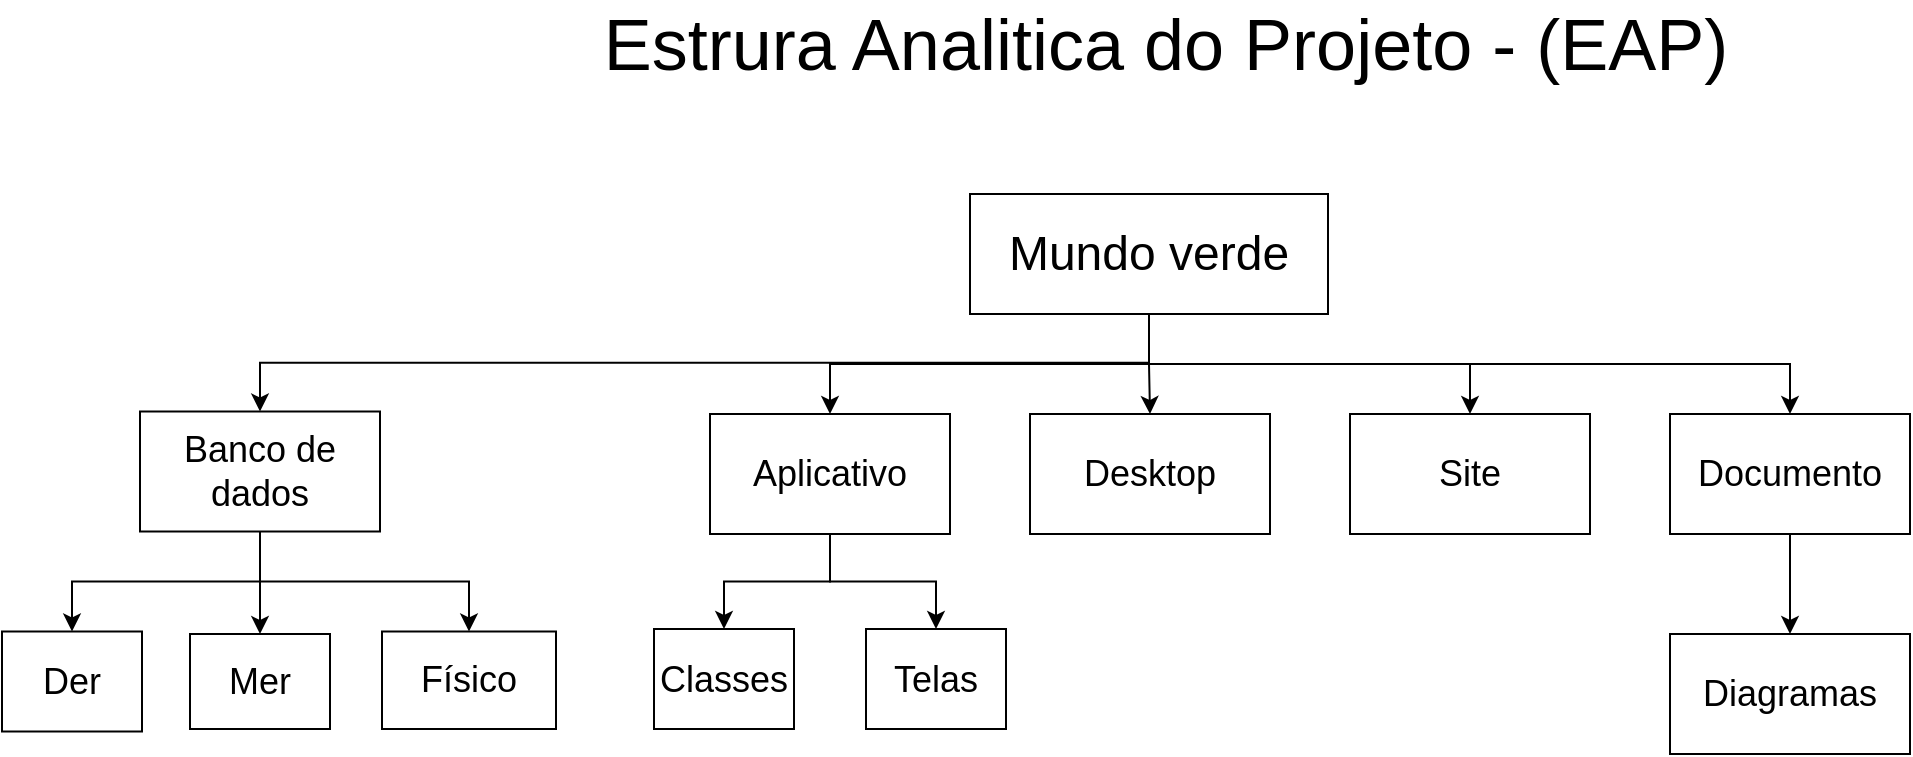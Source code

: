 <mxfile version="24.8.3">
  <diagram name="Página-1" id="abJAQa0zbJsf09PqhtKi">
    <mxGraphModel dx="1941" dy="600" grid="1" gridSize="10" guides="1" tooltips="1" connect="1" arrows="1" fold="1" page="1" pageScale="1" pageWidth="827" pageHeight="1169" math="0" shadow="0">
      <root>
        <mxCell id="0" />
        <mxCell id="1" parent="0" />
        <mxCell id="xKaJrzAjjyIe3hL2cJAd-5" style="edgeStyle=orthogonalEdgeStyle;rounded=0;orthogonalLoop=1;jettySize=auto;html=1;exitX=0.5;exitY=1;exitDx=0;exitDy=0;entryX=0.5;entryY=0;entryDx=0;entryDy=0;" parent="1" source="xKaJrzAjjyIe3hL2cJAd-1" target="xKaJrzAjjyIe3hL2cJAd-2" edge="1">
          <mxGeometry relative="1" as="geometry" />
        </mxCell>
        <mxCell id="xKaJrzAjjyIe3hL2cJAd-6" style="edgeStyle=orthogonalEdgeStyle;rounded=0;orthogonalLoop=1;jettySize=auto;html=1;exitX=0.5;exitY=1;exitDx=0;exitDy=0;entryX=0.5;entryY=0;entryDx=0;entryDy=0;" parent="1" source="xKaJrzAjjyIe3hL2cJAd-1" target="xKaJrzAjjyIe3hL2cJAd-3" edge="1">
          <mxGeometry relative="1" as="geometry" />
        </mxCell>
        <mxCell id="xKaJrzAjjyIe3hL2cJAd-7" style="edgeStyle=orthogonalEdgeStyle;rounded=0;orthogonalLoop=1;jettySize=auto;html=1;exitX=0.5;exitY=1;exitDx=0;exitDy=0;entryX=0.5;entryY=0;entryDx=0;entryDy=0;" parent="1" source="xKaJrzAjjyIe3hL2cJAd-1" target="xKaJrzAjjyIe3hL2cJAd-4" edge="1">
          <mxGeometry relative="1" as="geometry" />
        </mxCell>
        <mxCell id="xKaJrzAjjyIe3hL2cJAd-11" style="edgeStyle=orthogonalEdgeStyle;rounded=0;orthogonalLoop=1;jettySize=auto;html=1;exitX=0.5;exitY=1;exitDx=0;exitDy=0;" parent="1" source="xKaJrzAjjyIe3hL2cJAd-1" target="xKaJrzAjjyIe3hL2cJAd-10" edge="1">
          <mxGeometry relative="1" as="geometry" />
        </mxCell>
        <mxCell id="xKaJrzAjjyIe3hL2cJAd-15" style="edgeStyle=orthogonalEdgeStyle;rounded=0;orthogonalLoop=1;jettySize=auto;html=1;exitX=0.5;exitY=1;exitDx=0;exitDy=0;entryX=0.5;entryY=0;entryDx=0;entryDy=0;" parent="1" source="xKaJrzAjjyIe3hL2cJAd-1" target="xKaJrzAjjyIe3hL2cJAd-14" edge="1">
          <mxGeometry relative="1" as="geometry" />
        </mxCell>
        <mxCell id="xKaJrzAjjyIe3hL2cJAd-1" value="&lt;font style=&quot;font-size: 24px;&quot;&gt;Mundo verde&lt;/font&gt;" style="rounded=0;whiteSpace=wrap;html=1;" parent="1" vertex="1">
          <mxGeometry x="324" y="140" width="179" height="60" as="geometry" />
        </mxCell>
        <mxCell id="4_yljVjoFN_C8JLcjR28-9" style="edgeStyle=orthogonalEdgeStyle;rounded=0;orthogonalLoop=1;jettySize=auto;html=1;exitX=0.5;exitY=1;exitDx=0;exitDy=0;entryX=0.5;entryY=0;entryDx=0;entryDy=0;" edge="1" parent="1" source="xKaJrzAjjyIe3hL2cJAd-2" target="4_yljVjoFN_C8JLcjR28-7">
          <mxGeometry relative="1" as="geometry" />
        </mxCell>
        <mxCell id="4_yljVjoFN_C8JLcjR28-10" style="edgeStyle=orthogonalEdgeStyle;rounded=0;orthogonalLoop=1;jettySize=auto;html=1;exitX=0.5;exitY=1;exitDx=0;exitDy=0;entryX=0.5;entryY=0;entryDx=0;entryDy=0;" edge="1" parent="1" source="xKaJrzAjjyIe3hL2cJAd-2" target="4_yljVjoFN_C8JLcjR28-8">
          <mxGeometry relative="1" as="geometry" />
        </mxCell>
        <mxCell id="xKaJrzAjjyIe3hL2cJAd-2" value="&lt;font style=&quot;font-size: 18px;&quot;&gt;Aplicativo&lt;/font&gt;" style="rounded=0;whiteSpace=wrap;html=1;" parent="1" vertex="1">
          <mxGeometry x="194" y="250" width="120" height="60" as="geometry" />
        </mxCell>
        <mxCell id="xKaJrzAjjyIe3hL2cJAd-3" value="&lt;font style=&quot;font-size: 18px;&quot;&gt;Desktop&lt;/font&gt;" style="rounded=0;whiteSpace=wrap;html=1;" parent="1" vertex="1">
          <mxGeometry x="354" y="250" width="120" height="60" as="geometry" />
        </mxCell>
        <mxCell id="xKaJrzAjjyIe3hL2cJAd-4" value="&lt;span style=&quot;font-size: 18px;&quot;&gt;Site&lt;/span&gt;" style="rounded=0;whiteSpace=wrap;html=1;" parent="1" vertex="1">
          <mxGeometry x="514" y="250" width="120" height="60" as="geometry" />
        </mxCell>
        <mxCell id="xKaJrzAjjyIe3hL2cJAd-8" value="&lt;font style=&quot;font-size: 36px;&quot;&gt;Estrura Analitica do Projeto - (EAP)&lt;/font&gt;" style="text;html=1;align=center;verticalAlign=middle;whiteSpace=wrap;rounded=0;" parent="1" vertex="1">
          <mxGeometry x="137" y="50" width="570" height="30" as="geometry" />
        </mxCell>
        <mxCell id="xKaJrzAjjyIe3hL2cJAd-13" style="edgeStyle=orthogonalEdgeStyle;rounded=0;orthogonalLoop=1;jettySize=auto;html=1;exitX=0.5;exitY=1;exitDx=0;exitDy=0;" parent="1" source="xKaJrzAjjyIe3hL2cJAd-10" target="xKaJrzAjjyIe3hL2cJAd-12" edge="1">
          <mxGeometry relative="1" as="geometry" />
        </mxCell>
        <mxCell id="xKaJrzAjjyIe3hL2cJAd-10" value="&lt;span style=&quot;font-size: 18px;&quot;&gt;Documento&lt;/span&gt;" style="rounded=0;whiteSpace=wrap;html=1;" parent="1" vertex="1">
          <mxGeometry x="674" y="250" width="120" height="60" as="geometry" />
        </mxCell>
        <mxCell id="xKaJrzAjjyIe3hL2cJAd-12" value="&lt;span style=&quot;font-size: 18px;&quot;&gt;Diagramas&lt;/span&gt;" style="rounded=0;whiteSpace=wrap;html=1;" parent="1" vertex="1">
          <mxGeometry x="674" y="360" width="120" height="60" as="geometry" />
        </mxCell>
        <mxCell id="4_yljVjoFN_C8JLcjR28-4" style="edgeStyle=orthogonalEdgeStyle;rounded=0;orthogonalLoop=1;jettySize=auto;html=1;exitX=0.5;exitY=1;exitDx=0;exitDy=0;entryX=0.5;entryY=0;entryDx=0;entryDy=0;" edge="1" parent="1" source="xKaJrzAjjyIe3hL2cJAd-14" target="4_yljVjoFN_C8JLcjR28-1">
          <mxGeometry relative="1" as="geometry" />
        </mxCell>
        <mxCell id="4_yljVjoFN_C8JLcjR28-5" style="edgeStyle=orthogonalEdgeStyle;rounded=0;orthogonalLoop=1;jettySize=auto;html=1;exitX=0.5;exitY=1;exitDx=0;exitDy=0;entryX=0.5;entryY=0;entryDx=0;entryDy=0;" edge="1" parent="1" source="xKaJrzAjjyIe3hL2cJAd-14" target="4_yljVjoFN_C8JLcjR28-2">
          <mxGeometry relative="1" as="geometry" />
        </mxCell>
        <mxCell id="4_yljVjoFN_C8JLcjR28-6" style="edgeStyle=orthogonalEdgeStyle;rounded=0;orthogonalLoop=1;jettySize=auto;html=1;exitX=0.5;exitY=1;exitDx=0;exitDy=0;entryX=0.5;entryY=0;entryDx=0;entryDy=0;" edge="1" parent="1" source="xKaJrzAjjyIe3hL2cJAd-14" target="4_yljVjoFN_C8JLcjR28-3">
          <mxGeometry relative="1" as="geometry" />
        </mxCell>
        <mxCell id="xKaJrzAjjyIe3hL2cJAd-14" value="&lt;font style=&quot;font-size: 18px;&quot;&gt;Banco de dados&lt;/font&gt;" style="rounded=0;whiteSpace=wrap;html=1;" parent="1" vertex="1">
          <mxGeometry x="-91" y="248.75" width="120" height="60" as="geometry" />
        </mxCell>
        <mxCell id="4_yljVjoFN_C8JLcjR28-1" value="&lt;span style=&quot;font-size: 18px;&quot;&gt;Der&lt;/span&gt;" style="rounded=0;whiteSpace=wrap;html=1;" vertex="1" parent="1">
          <mxGeometry x="-160" y="358.75" width="70" height="50" as="geometry" />
        </mxCell>
        <mxCell id="4_yljVjoFN_C8JLcjR28-2" value="&lt;span style=&quot;font-size: 18px;&quot;&gt;Mer&lt;/span&gt;" style="rounded=0;whiteSpace=wrap;html=1;" vertex="1" parent="1">
          <mxGeometry x="-66" y="360" width="70" height="47.5" as="geometry" />
        </mxCell>
        <mxCell id="4_yljVjoFN_C8JLcjR28-3" value="&lt;span style=&quot;font-size: 18px;&quot;&gt;Físico&lt;/span&gt;" style="rounded=0;whiteSpace=wrap;html=1;" vertex="1" parent="1">
          <mxGeometry x="30" y="358.75" width="87" height="48.75" as="geometry" />
        </mxCell>
        <mxCell id="4_yljVjoFN_C8JLcjR28-7" value="&lt;span style=&quot;font-size: 18px;&quot;&gt;Classes&lt;/span&gt;" style="rounded=0;whiteSpace=wrap;html=1;" vertex="1" parent="1">
          <mxGeometry x="166" y="357.5" width="70" height="50" as="geometry" />
        </mxCell>
        <mxCell id="4_yljVjoFN_C8JLcjR28-8" value="&lt;span style=&quot;font-size: 18px;&quot;&gt;Telas&lt;/span&gt;" style="rounded=0;whiteSpace=wrap;html=1;" vertex="1" parent="1">
          <mxGeometry x="272" y="357.5" width="70" height="50" as="geometry" />
        </mxCell>
      </root>
    </mxGraphModel>
  </diagram>
</mxfile>
